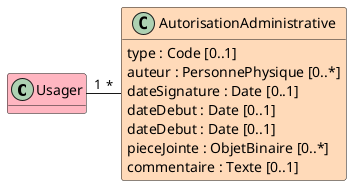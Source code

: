 @startuml

hide empty methods

class Usager #LightPink

class AutorisationAdministrative #PeachPuff {
    type : Code [0..1]
    auteur : PersonnePhysique [0..*]
    dateSignature : Date [0..1]
    dateDebut : Date [0..1]
    dateDebut : Date [0..1]
    pieceJointe : ObjetBinaire [0..*]
    commentaire : Texte [0..1]
}

Usager "1" - "*" AutorisationAdministrative

@enduml